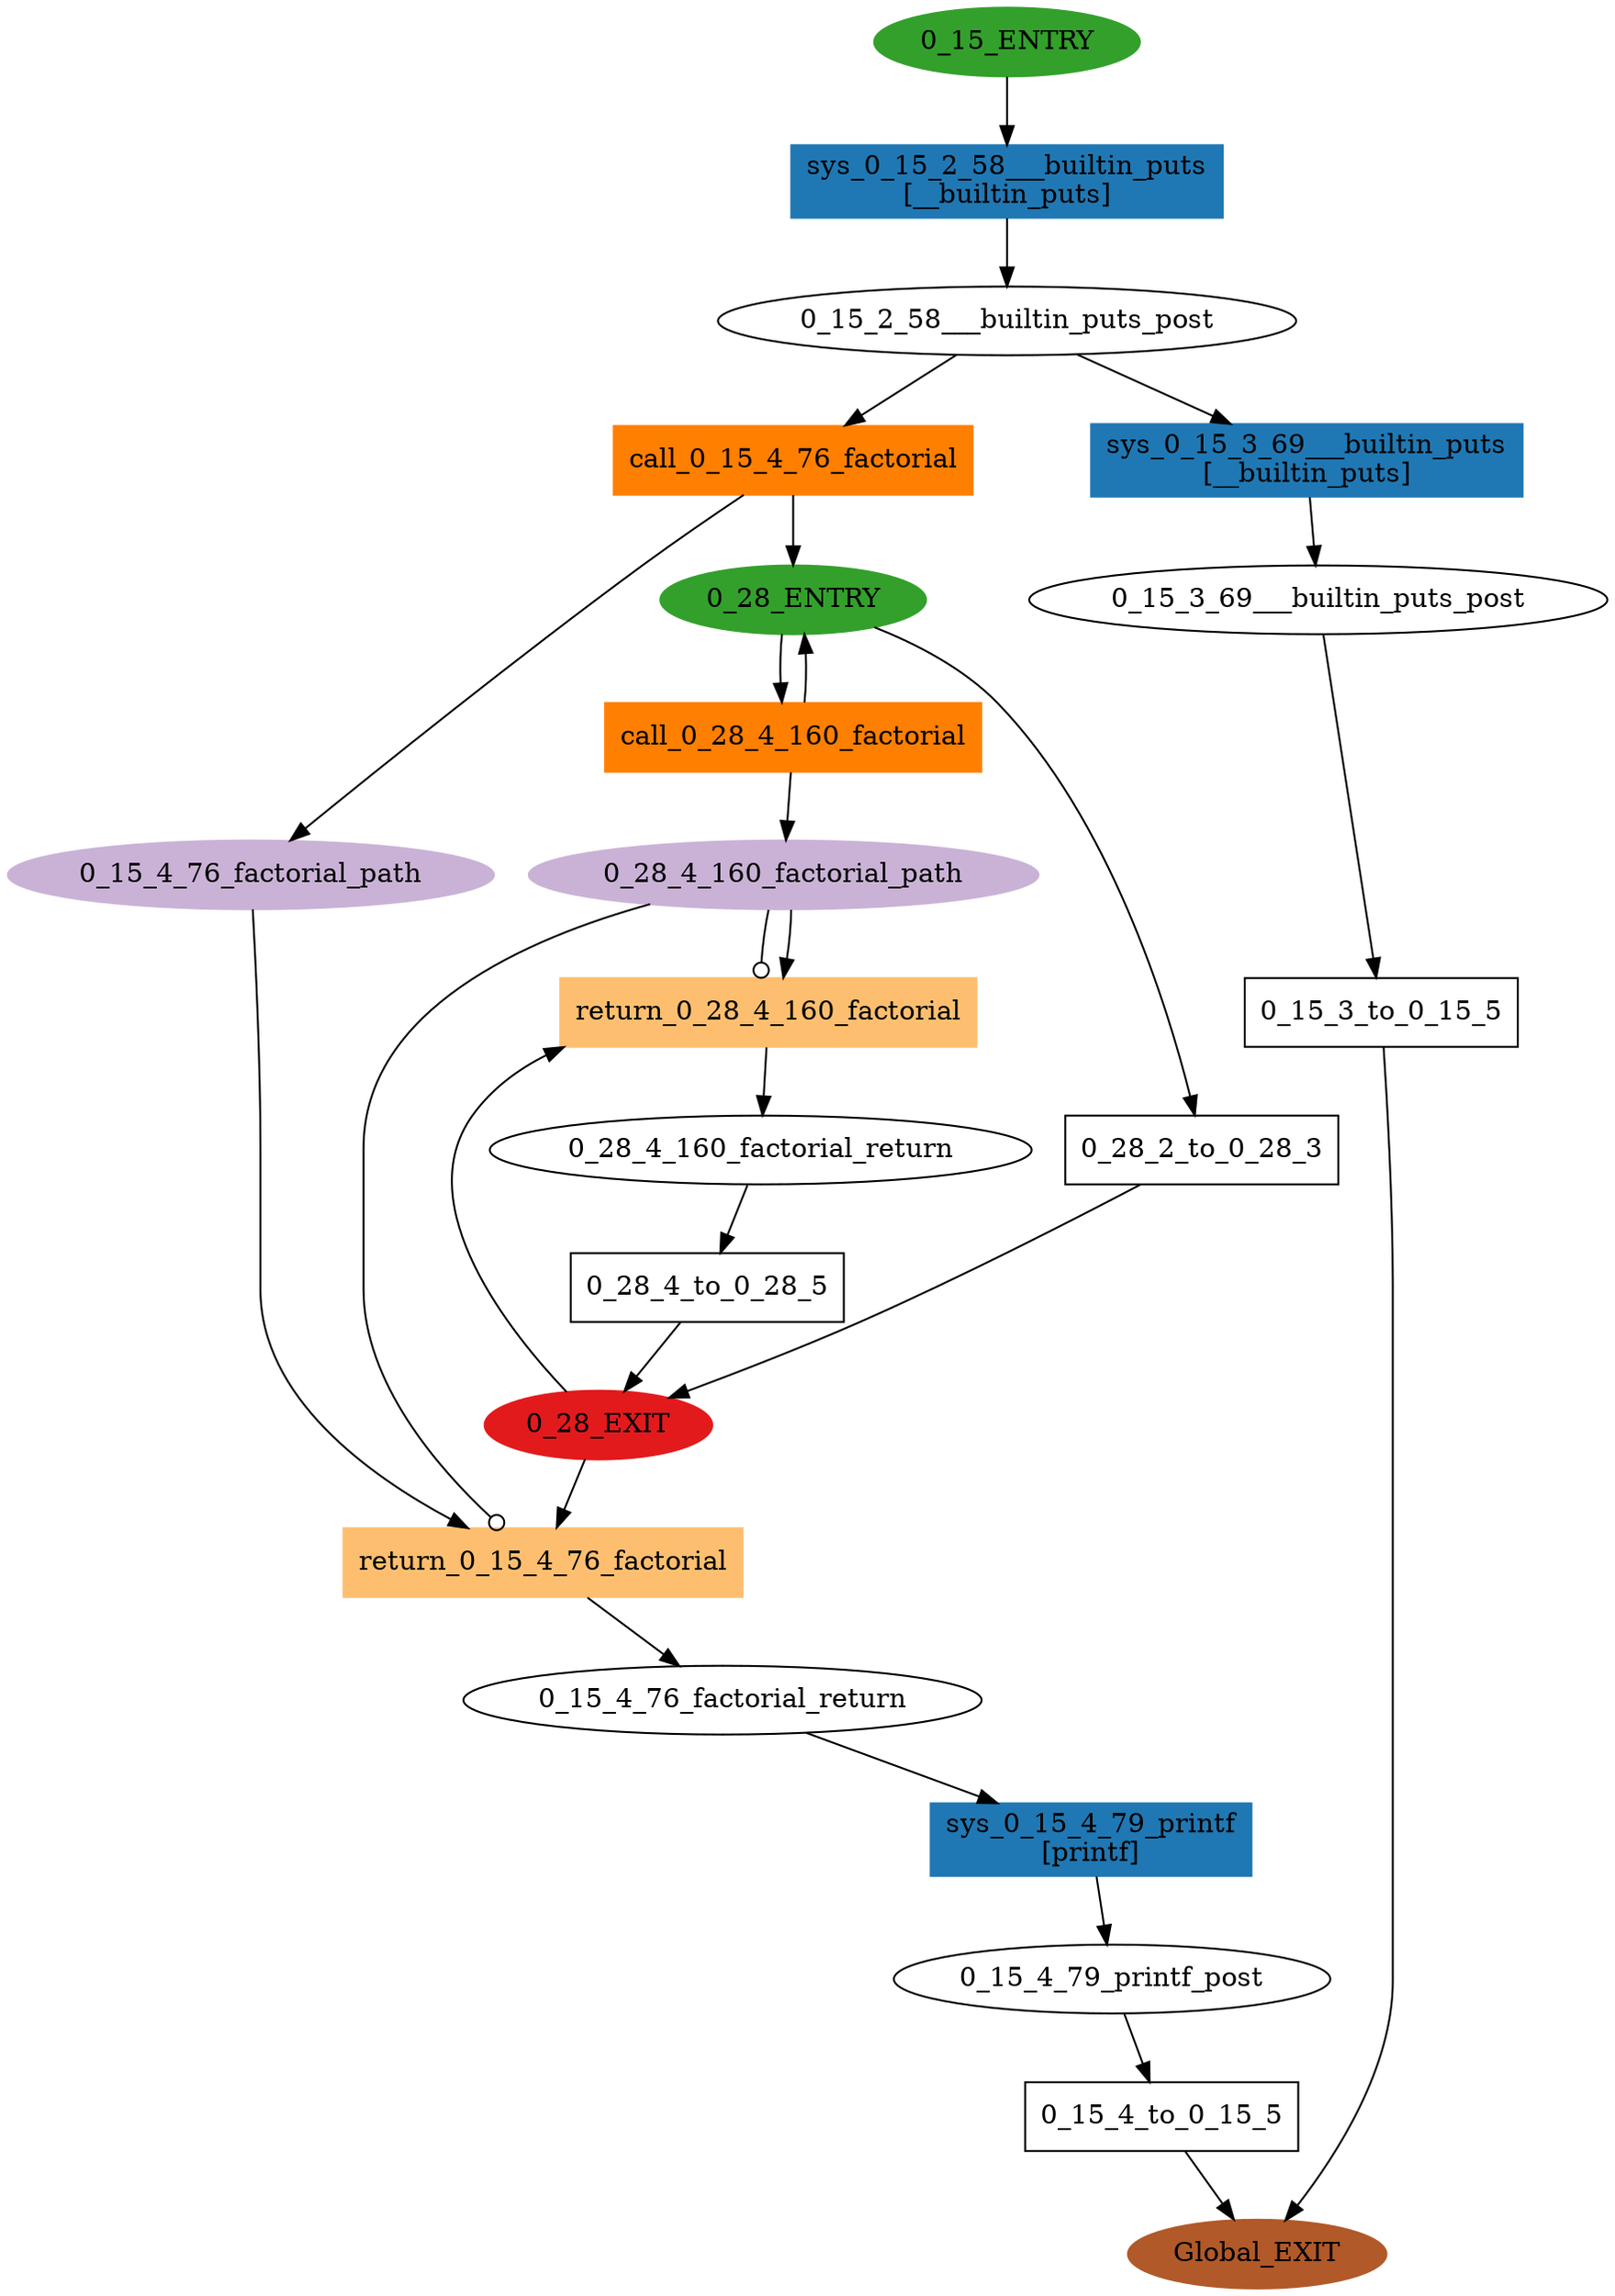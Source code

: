 digraph model { 
compound=true; 
node  [style="filled", colorscheme="paired12"];  "0_15_4_79_printf_post" [shape=ellipse, style=""];
  "0_15_3_69___builtin_puts_post" [shape=ellipse, style=""];
  "0_15_ENTRY" [shape=ellipse, color=4, style=filled];
  "0_15_2_58___builtin_puts_post" [shape=ellipse, style=""];
  "0_28_4_160_factorial_return" [shape=ellipse, style=""];
  "0_28_EXIT" [shape=ellipse, color=6, style=filled];
  "0_15_4_76_factorial_return" [shape=ellipse, style=""];
  "0_28_4_160_factorial_path" [shape=ellipse, color=9, style=filled];
  "0_28_ENTRY" [shape=ellipse, color=4, style=filled];
  "Global_EXIT" [shape=ellipse, color=12, style=filled];
  "0_15_4_76_factorial_path" [shape=ellipse, color=9, style=filled];
  "return_0_28_4_160_factorial" [shape=box, style=""];
  "return_0_28_4_160_factorial" [color=7, style=filled];
  "return_0_28_4_160_factorial" [label="return_0_28_4_160_factorial\n"];
  "call_0_28_4_160_factorial" [shape=box, style=""];
  "call_0_28_4_160_factorial" [color=8, style=filled];
  "call_0_28_4_160_factorial" [label="call_0_28_4_160_factorial\n"];
  "call_0_15_4_76_factorial" [shape=box, style=""];
  "call_0_15_4_76_factorial" [color=8, style=filled];
  "call_0_15_4_76_factorial" [label="call_0_15_4_76_factorial\n"];
  "return_0_15_4_76_factorial" [shape=box, style=""];
  "return_0_15_4_76_factorial" [color=7, style=filled];
  "return_0_15_4_76_factorial" [label="return_0_15_4_76_factorial\n"];
  "0_15_3_to_0_15_5" [shape=box, style=""];
  "0_15_3_to_0_15_5" [label="0_15_3_to_0_15_5\n"];
  "sys_0_15_3_69___builtin_puts" [shape=box, style=""];
  "sys_0_15_3_69___builtin_puts" [color=2, style=filled];
  "sys_0_15_3_69___builtin_puts" [label="sys_0_15_3_69___builtin_puts\n[__builtin_puts]"];
  "0_28_4_to_0_28_5" [shape=box, style=""];
  "0_28_4_to_0_28_5" [label="0_28_4_to_0_28_5\n"];
  "sys_0_15_4_79_printf" [shape=box, style=""];
  "sys_0_15_4_79_printf" [color=2, style=filled];
  "sys_0_15_4_79_printf" [label="sys_0_15_4_79_printf\n[printf]"];
  "sys_0_15_2_58___builtin_puts" [shape=box, style=""];
  "sys_0_15_2_58___builtin_puts" [color=2, style=filled];
  "sys_0_15_2_58___builtin_puts" [label="sys_0_15_2_58___builtin_puts\n[__builtin_puts]"];
  "0_28_2_to_0_28_3" [shape=box, style=""];
  "0_28_2_to_0_28_3" [label="0_28_2_to_0_28_3\n"];
  "0_15_4_to_0_15_5" [shape=box, style=""];
  "0_15_4_to_0_15_5" [label="0_15_4_to_0_15_5\n"];
  "0_28_4_160_factorial_path" -> "return_0_28_4_160_factorial" [label="", arrowhead="odot"];
  "0_28_4_160_factorial_path" -> "return_0_28_4_160_factorial" [label="", arrowhead="normal"];
  "call_0_15_4_76_factorial" -> "0_15_4_76_factorial_path" [label="", arrowhead="normal"];
  "0_28_4_160_factorial_path" -> "return_0_15_4_76_factorial" [label="", arrowhead="odot"];
  "0_15_3_to_0_15_5" -> "Global_EXIT" [label="", arrowhead="normal"];
  "0_15_4_79_printf_post" -> "0_15_4_to_0_15_5" [label="", arrowhead="normal"];
  "sys_0_15_4_79_printf" -> "0_15_4_79_printf_post" [label="", arrowhead="normal"];
  "0_15_2_58___builtin_puts_post" -> "sys_0_15_3_69___builtin_puts" [label="", arrowhead="normal"];
  "0_15_4_to_0_15_5" -> "Global_EXIT" [label="", arrowhead="normal"];
  "sys_0_15_2_58___builtin_puts" -> "0_15_2_58___builtin_puts_post" [label="", arrowhead="normal"];
  "call_0_15_4_76_factorial" -> "0_28_ENTRY" [label="", arrowhead="normal"];
  "0_15_4_76_factorial_return" -> "sys_0_15_4_79_printf" [label="", arrowhead="normal"];
  "return_0_28_4_160_factorial" -> "0_28_4_160_factorial_return" [label="", arrowhead="normal"];
  "0_15_4_76_factorial_path" -> "return_0_15_4_76_factorial" [label="", arrowhead="normal"];
  "0_28_EXIT" -> "return_0_28_4_160_factorial" [label="", arrowhead="normal"];
  "0_28_4_to_0_28_5" -> "0_28_EXIT" [label="", arrowhead="normal"];
  "0_28_ENTRY" -> "call_0_28_4_160_factorial" [label="", arrowhead="normal"];
  "call_0_28_4_160_factorial" -> "0_28_ENTRY" [label="", arrowhead="normal"];
  "0_15_ENTRY" -> "sys_0_15_2_58___builtin_puts" [label="", arrowhead="normal"];
  "call_0_28_4_160_factorial" -> "0_28_4_160_factorial_path" [label="", arrowhead="normal"];
  "0_28_4_160_factorial_return" -> "0_28_4_to_0_28_5" [label="", arrowhead="normal"];
  "return_0_15_4_76_factorial" -> "0_15_4_76_factorial_return" [label="", arrowhead="normal"];
  "0_28_2_to_0_28_3" -> "0_28_EXIT" [label="", arrowhead="normal"];
  "0_15_2_58___builtin_puts_post" -> "call_0_15_4_76_factorial" [label="", arrowhead="normal"];
  "0_28_EXIT" -> "return_0_15_4_76_factorial" [label="", arrowhead="normal"];
  "0_28_ENTRY" -> "0_28_2_to_0_28_3" [label="", arrowhead="normal"];
  "sys_0_15_3_69___builtin_puts" -> "0_15_3_69___builtin_puts_post" [label="", arrowhead="normal"];
  "0_15_3_69___builtin_puts_post" -> "0_15_3_to_0_15_5" [label="", arrowhead="normal"];
}
